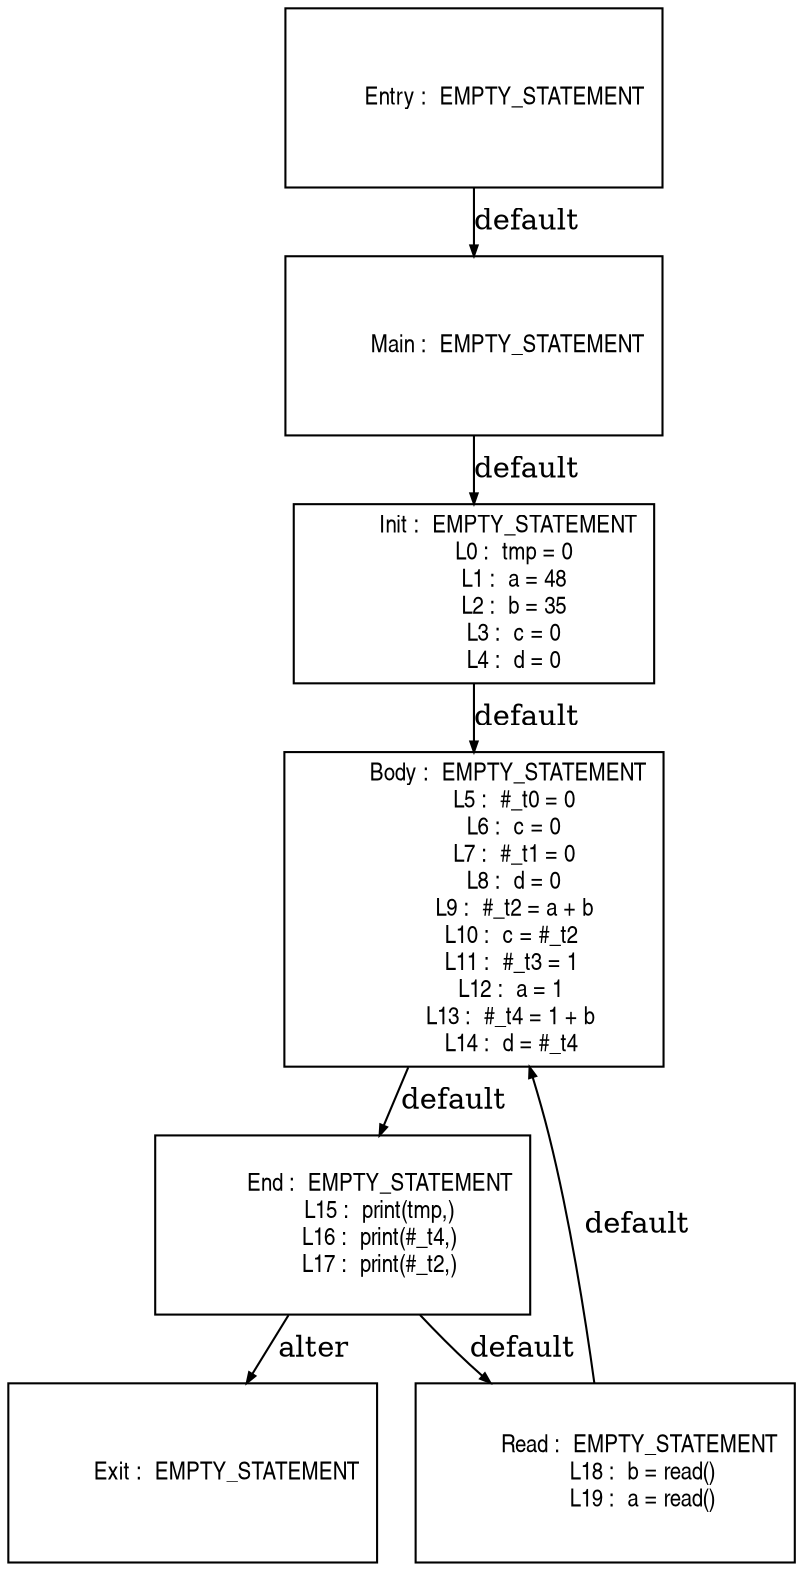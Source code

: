 digraph G {
  ranksep=.25;
  edge [arrowsize=.5]
  node [shape=rectangle, fontname="ArialNarrow",
        fontsize=12,  height=1.2];
  "           Main :  EMPTY_STATEMENT
"; "           Init :  EMPTY_STATEMENT
             L0 :  tmp = 0
             L1 :  a = 48
             L2 :  b = 35
             L3 :  c = 0
             L4 :  d = 0
"; "           Body :  EMPTY_STATEMENT
             L5 :  #_t0 = 0
             L6 :  c = 0
             L7 :  #_t1 = 0
             L8 :  d = 0
             L9 :  #_t2 = a + b
            L10 :  c = #_t2
            L11 :  #_t3 = 1
            L12 :  a = 1
            L13 :  #_t4 = 1 + b
            L14 :  d = #_t4
"; "          Entry :  EMPTY_STATEMENT
"; "            End :  EMPTY_STATEMENT
            L15 :  print(tmp,)
            L16 :  print(#_t4,)
            L17 :  print(#_t2,)
"; "           Exit :  EMPTY_STATEMENT
"; "           Read :  EMPTY_STATEMENT
            L18 :  b = read()
            L19 :  a = read()
"; 
  "           Main :  EMPTY_STATEMENT
" -> "           Init :  EMPTY_STATEMENT
             L0 :  tmp = 0
             L1 :  a = 48
             L2 :  b = 35
             L3 :  c = 0
             L4 :  d = 0
"  [label="default"];
  "           Init :  EMPTY_STATEMENT
             L0 :  tmp = 0
             L1 :  a = 48
             L2 :  b = 35
             L3 :  c = 0
             L4 :  d = 0
" -> "           Body :  EMPTY_STATEMENT
             L5 :  #_t0 = 0
             L6 :  c = 0
             L7 :  #_t1 = 0
             L8 :  d = 0
             L9 :  #_t2 = a + b
            L10 :  c = #_t2
            L11 :  #_t3 = 1
            L12 :  a = 1
            L13 :  #_t4 = 1 + b
            L14 :  d = #_t4
"  [label="default"];
  "           Body :  EMPTY_STATEMENT
             L5 :  #_t0 = 0
             L6 :  c = 0
             L7 :  #_t1 = 0
             L8 :  d = 0
             L9 :  #_t2 = a + b
            L10 :  c = #_t2
            L11 :  #_t3 = 1
            L12 :  a = 1
            L13 :  #_t4 = 1 + b
            L14 :  d = #_t4
" -> "            End :  EMPTY_STATEMENT
            L15 :  print(tmp,)
            L16 :  print(#_t4,)
            L17 :  print(#_t2,)
"  [label="default"];
  "          Entry :  EMPTY_STATEMENT
" -> "           Main :  EMPTY_STATEMENT
"  [label="default"];
  "            End :  EMPTY_STATEMENT
            L15 :  print(tmp,)
            L16 :  print(#_t4,)
            L17 :  print(#_t2,)
" -> "           Read :  EMPTY_STATEMENT
            L18 :  b = read()
            L19 :  a = read()
"  [label="default"];
  "            End :  EMPTY_STATEMENT
            L15 :  print(tmp,)
            L16 :  print(#_t4,)
            L17 :  print(#_t2,)
" -> "           Exit :  EMPTY_STATEMENT
"  [label="alter"];
  "           Read :  EMPTY_STATEMENT
            L18 :  b = read()
            L19 :  a = read()
" -> "           Body :  EMPTY_STATEMENT
             L5 :  #_t0 = 0
             L6 :  c = 0
             L7 :  #_t1 = 0
             L8 :  d = 0
             L9 :  #_t2 = a + b
            L10 :  c = #_t2
            L11 :  #_t3 = 1
            L12 :  a = 1
            L13 :  #_t4 = 1 + b
            L14 :  d = #_t4
"  [label="default"];
}
